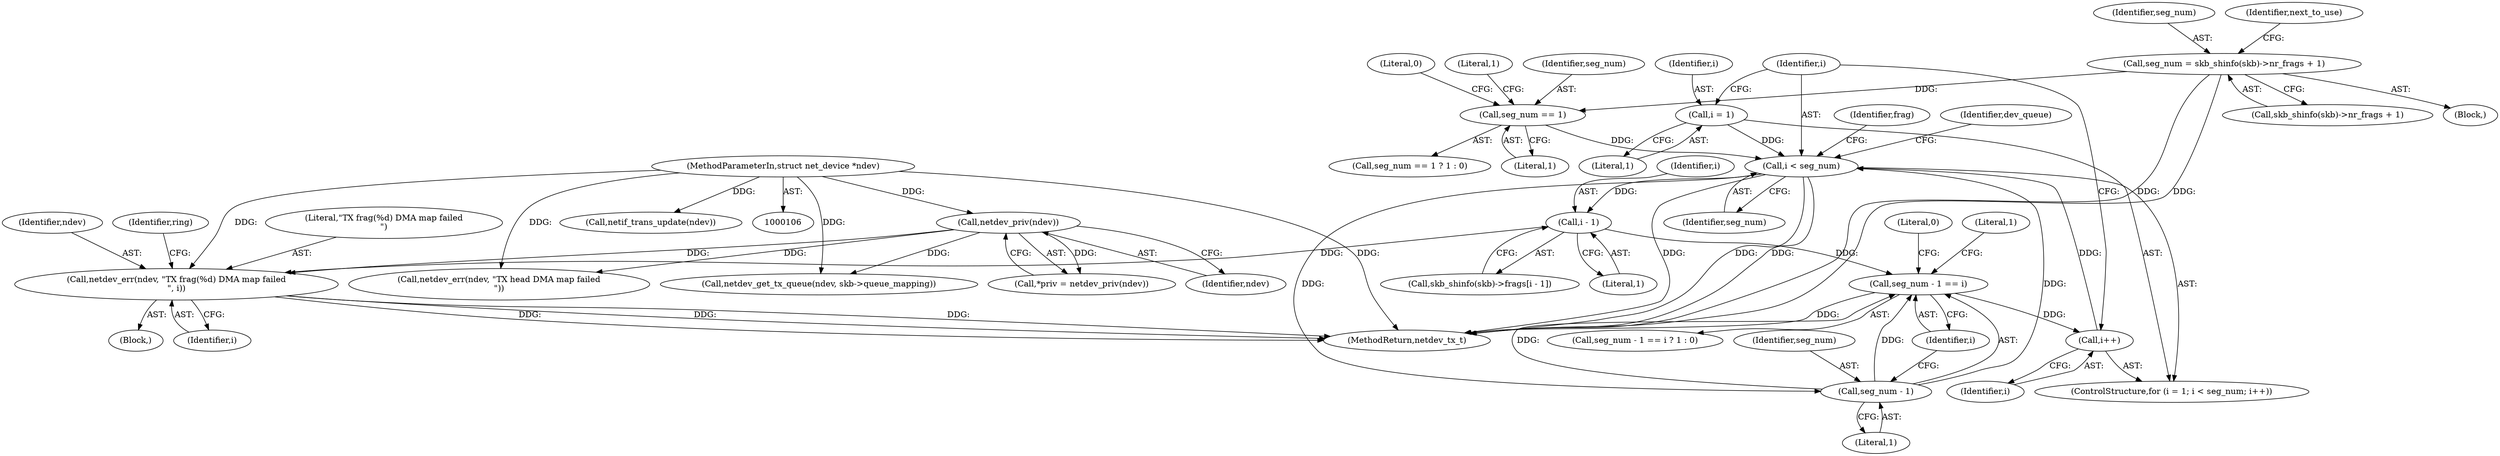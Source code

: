 digraph "0_linux_27463ad99f738ed93c7c8b3e2e5bc8c4853a2ff2_0@pointer" {
"1000259" [label="(Call,netdev_err(ndev, \"TX frag(%d) DMA map failed\n\", i))"];
"1000114" [label="(Call,netdev_priv(ndev))"];
"1000107" [label="(MethodParameterIn,struct net_device *ndev)"];
"1000239" [label="(Call,i - 1)"];
"1000225" [label="(Call,i < seg_num)"];
"1000222" [label="(Call,i = 1)"];
"1000228" [label="(Call,i++)"];
"1000277" [label="(Call,seg_num - 1 == i)"];
"1000278" [label="(Call,seg_num - 1)"];
"1000211" [label="(Call,seg_num == 1)"];
"1000164" [label="(Call,seg_num = skb_shinfo(skb)->nr_frags + 1)"];
"1000278" [label="(Call,seg_num - 1)"];
"1000279" [label="(Identifier,seg_num)"];
"1000166" [label="(Call,skb_shinfo(skb)->nr_frags + 1)"];
"1000224" [label="(Literal,1)"];
"1000258" [label="(Block,)"];
"1000221" [label="(ControlStructure,for (i = 1; i < seg_num; i++))"];
"1000281" [label="(Identifier,i)"];
"1000232" [label="(Identifier,frag)"];
"1000223" [label="(Identifier,i)"];
"1000291" [label="(Call,netdev_get_tx_queue(ndev, skb->queue_mapping))"];
"1000212" [label="(Identifier,seg_num)"];
"1000215" [label="(Literal,0)"];
"1000222" [label="(Call,i = 1)"];
"1000301" [label="(Call,netif_trans_update(ndev))"];
"1000225" [label="(Call,i < seg_num)"];
"1000277" [label="(Call,seg_num - 1 == i)"];
"1000213" [label="(Literal,1)"];
"1000210" [label="(Call,seg_num == 1 ? 1 : 0)"];
"1000165" [label="(Identifier,seg_num)"];
"1000110" [label="(Block,)"];
"1000164" [label="(Call,seg_num = skb_shinfo(skb)->nr_frags + 1)"];
"1000290" [label="(Identifier,dev_queue)"];
"1000214" [label="(Literal,1)"];
"1000211" [label="(Call,seg_num == 1)"];
"1000229" [label="(Identifier,i)"];
"1000240" [label="(Identifier,i)"];
"1000266" [label="(Identifier,ring)"];
"1000107" [label="(MethodParameterIn,struct net_device *ndev)"];
"1000112" [label="(Call,*priv = netdev_priv(ndev))"];
"1000228" [label="(Call,i++)"];
"1000282" [label="(Literal,1)"];
"1000241" [label="(Literal,1)"];
"1000426" [label="(MethodReturn,netdev_tx_t)"];
"1000195" [label="(Call,netdev_err(ndev, \"TX head DMA map failed\n\"))"];
"1000115" [label="(Identifier,ndev)"];
"1000226" [label="(Identifier,i)"];
"1000283" [label="(Literal,0)"];
"1000280" [label="(Literal,1)"];
"1000114" [label="(Call,netdev_priv(ndev))"];
"1000261" [label="(Literal,\"TX frag(%d) DMA map failed\n\")"];
"1000260" [label="(Identifier,ndev)"];
"1000276" [label="(Call,seg_num - 1 == i ? 1 : 0)"];
"1000173" [label="(Identifier,next_to_use)"];
"1000234" [label="(Call,skb_shinfo(skb)->frags[i - 1])"];
"1000259" [label="(Call,netdev_err(ndev, \"TX frag(%d) DMA map failed\n\", i))"];
"1000262" [label="(Identifier,i)"];
"1000239" [label="(Call,i - 1)"];
"1000227" [label="(Identifier,seg_num)"];
"1000259" -> "1000258"  [label="AST: "];
"1000259" -> "1000262"  [label="CFG: "];
"1000260" -> "1000259"  [label="AST: "];
"1000261" -> "1000259"  [label="AST: "];
"1000262" -> "1000259"  [label="AST: "];
"1000266" -> "1000259"  [label="CFG: "];
"1000259" -> "1000426"  [label="DDG: "];
"1000259" -> "1000426"  [label="DDG: "];
"1000259" -> "1000426"  [label="DDG: "];
"1000114" -> "1000259"  [label="DDG: "];
"1000107" -> "1000259"  [label="DDG: "];
"1000239" -> "1000259"  [label="DDG: "];
"1000114" -> "1000112"  [label="AST: "];
"1000114" -> "1000115"  [label="CFG: "];
"1000115" -> "1000114"  [label="AST: "];
"1000112" -> "1000114"  [label="CFG: "];
"1000114" -> "1000112"  [label="DDG: "];
"1000107" -> "1000114"  [label="DDG: "];
"1000114" -> "1000195"  [label="DDG: "];
"1000114" -> "1000291"  [label="DDG: "];
"1000107" -> "1000106"  [label="AST: "];
"1000107" -> "1000426"  [label="DDG: "];
"1000107" -> "1000195"  [label="DDG: "];
"1000107" -> "1000291"  [label="DDG: "];
"1000107" -> "1000301"  [label="DDG: "];
"1000239" -> "1000234"  [label="AST: "];
"1000239" -> "1000241"  [label="CFG: "];
"1000240" -> "1000239"  [label="AST: "];
"1000241" -> "1000239"  [label="AST: "];
"1000234" -> "1000239"  [label="CFG: "];
"1000225" -> "1000239"  [label="DDG: "];
"1000239" -> "1000277"  [label="DDG: "];
"1000225" -> "1000221"  [label="AST: "];
"1000225" -> "1000227"  [label="CFG: "];
"1000226" -> "1000225"  [label="AST: "];
"1000227" -> "1000225"  [label="AST: "];
"1000232" -> "1000225"  [label="CFG: "];
"1000290" -> "1000225"  [label="CFG: "];
"1000225" -> "1000426"  [label="DDG: "];
"1000225" -> "1000426"  [label="DDG: "];
"1000225" -> "1000426"  [label="DDG: "];
"1000222" -> "1000225"  [label="DDG: "];
"1000228" -> "1000225"  [label="DDG: "];
"1000211" -> "1000225"  [label="DDG: "];
"1000278" -> "1000225"  [label="DDG: "];
"1000225" -> "1000278"  [label="DDG: "];
"1000222" -> "1000221"  [label="AST: "];
"1000222" -> "1000224"  [label="CFG: "];
"1000223" -> "1000222"  [label="AST: "];
"1000224" -> "1000222"  [label="AST: "];
"1000226" -> "1000222"  [label="CFG: "];
"1000228" -> "1000221"  [label="AST: "];
"1000228" -> "1000229"  [label="CFG: "];
"1000229" -> "1000228"  [label="AST: "];
"1000226" -> "1000228"  [label="CFG: "];
"1000277" -> "1000228"  [label="DDG: "];
"1000277" -> "1000276"  [label="AST: "];
"1000277" -> "1000281"  [label="CFG: "];
"1000278" -> "1000277"  [label="AST: "];
"1000281" -> "1000277"  [label="AST: "];
"1000282" -> "1000277"  [label="CFG: "];
"1000283" -> "1000277"  [label="CFG: "];
"1000277" -> "1000426"  [label="DDG: "];
"1000278" -> "1000277"  [label="DDG: "];
"1000278" -> "1000277"  [label="DDG: "];
"1000278" -> "1000280"  [label="CFG: "];
"1000279" -> "1000278"  [label="AST: "];
"1000280" -> "1000278"  [label="AST: "];
"1000281" -> "1000278"  [label="CFG: "];
"1000211" -> "1000210"  [label="AST: "];
"1000211" -> "1000213"  [label="CFG: "];
"1000212" -> "1000211"  [label="AST: "];
"1000213" -> "1000211"  [label="AST: "];
"1000214" -> "1000211"  [label="CFG: "];
"1000215" -> "1000211"  [label="CFG: "];
"1000164" -> "1000211"  [label="DDG: "];
"1000164" -> "1000110"  [label="AST: "];
"1000164" -> "1000166"  [label="CFG: "];
"1000165" -> "1000164"  [label="AST: "];
"1000166" -> "1000164"  [label="AST: "];
"1000173" -> "1000164"  [label="CFG: "];
"1000164" -> "1000426"  [label="DDG: "];
"1000164" -> "1000426"  [label="DDG: "];
}
